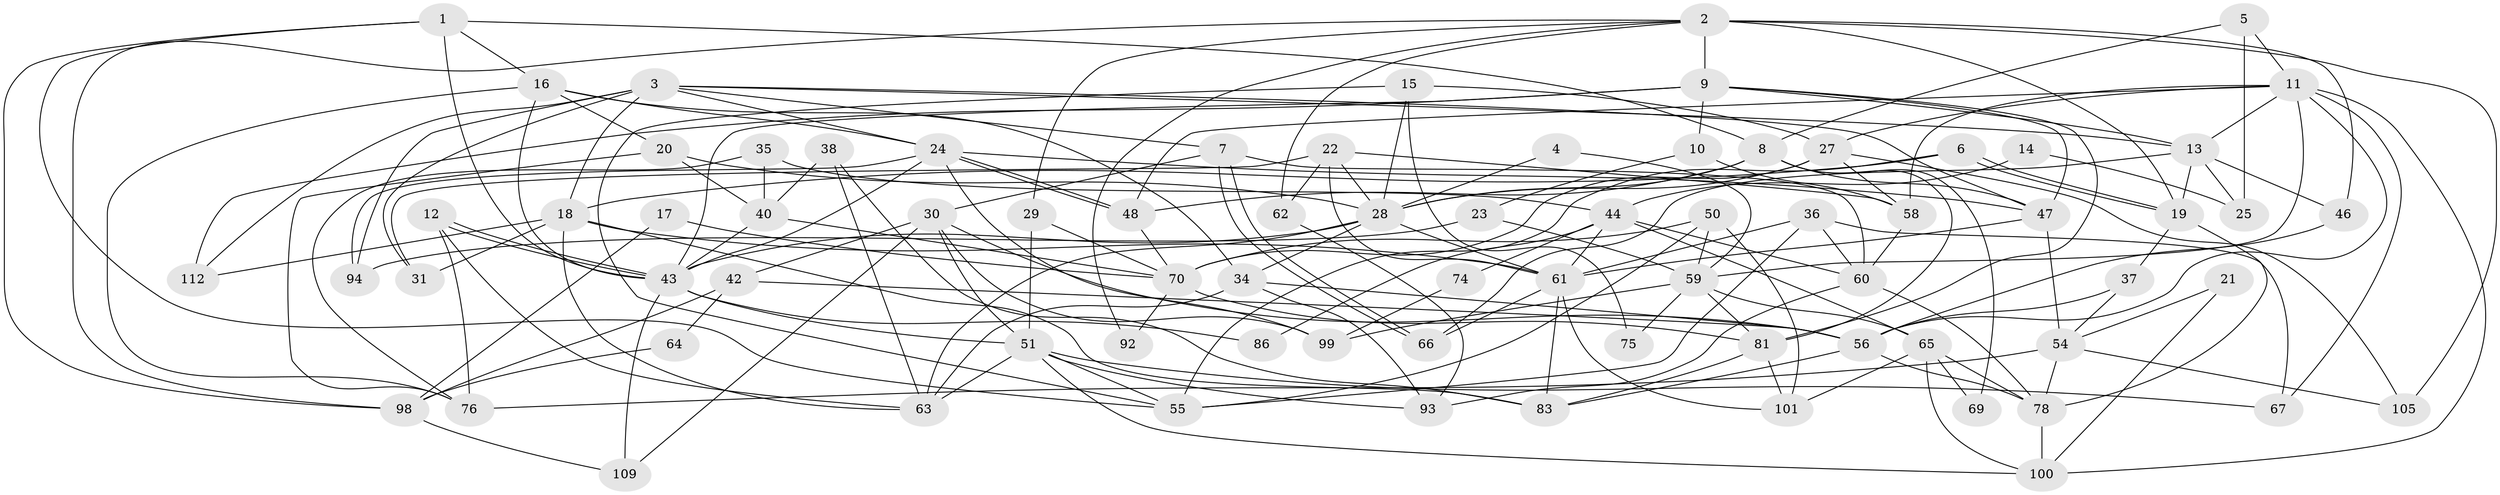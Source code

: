 // Generated by graph-tools (version 1.1) at 2025/52/02/27/25 19:52:06]
// undirected, 76 vertices, 185 edges
graph export_dot {
graph [start="1"]
  node [color=gray90,style=filled];
  1 [super="+96"];
  2 [super="+32"];
  3 [super="+87"];
  4;
  5;
  6;
  7 [super="+107"];
  8 [super="+39"];
  9 [super="+84"];
  10;
  11 [super="+85"];
  12;
  13 [super="+41"];
  14;
  15;
  16 [super="+103"];
  17;
  18 [super="+73"];
  19 [super="+80"];
  20 [super="+88"];
  21;
  22 [super="+95"];
  23 [super="+26"];
  24 [super="+71"];
  25;
  27 [super="+33"];
  28 [super="+111"];
  29;
  30 [super="+45"];
  31 [super="+49"];
  34 [super="+106"];
  35;
  36;
  37;
  38;
  40;
  42 [super="+52"];
  43 [super="+53"];
  44 [super="+102"];
  46 [super="+104"];
  47 [super="+68"];
  48;
  50 [super="+72"];
  51 [super="+57"];
  54 [super="+110"];
  55 [super="+97"];
  56 [super="+79"];
  58;
  59 [super="+82"];
  60 [super="+91"];
  61 [super="+108"];
  62;
  63 [super="+114"];
  64;
  65 [super="+113"];
  66;
  67;
  69;
  70 [super="+89"];
  74;
  75;
  76 [super="+77"];
  78;
  81 [super="+90"];
  83;
  86;
  92;
  93;
  94;
  98;
  99;
  100;
  101;
  105;
  109;
  112;
  1 -- 8;
  1 -- 98;
  1 -- 43;
  1 -- 16;
  1 -- 55;
  2 -- 19 [weight=2];
  2 -- 9;
  2 -- 29;
  2 -- 105;
  2 -- 98;
  2 -- 92;
  2 -- 62;
  2 -- 46;
  3 -- 112;
  3 -- 13;
  3 -- 7;
  3 -- 94;
  3 -- 47;
  3 -- 31;
  3 -- 18;
  3 -- 24;
  4 -- 59;
  4 -- 28;
  5 -- 8;
  5 -- 11;
  5 -- 25;
  6 -- 19;
  6 -- 19;
  6 -- 55 [weight=2];
  6 -- 18;
  7 -- 66;
  7 -- 66;
  7 -- 60;
  7 -- 30;
  8 -- 28;
  8 -- 69;
  8 -- 81;
  8 -- 48;
  8 -- 47;
  9 -- 43;
  9 -- 10;
  9 -- 112;
  9 -- 47;
  9 -- 13;
  9 -- 81;
  10 -- 58;
  10 -- 23;
  11 -- 13;
  11 -- 58;
  11 -- 100;
  11 -- 59;
  11 -- 48;
  11 -- 67;
  11 -- 56;
  11 -- 27;
  12 -- 43;
  12 -- 43;
  12 -- 76;
  12 -- 63;
  13 -- 66;
  13 -- 25;
  13 -- 46;
  13 -- 19;
  14 -- 25;
  14 -- 44;
  15 -- 28;
  15 -- 27;
  15 -- 75;
  15 -- 55;
  16 -- 20;
  16 -- 76;
  16 -- 43;
  16 -- 24;
  16 -- 34;
  17 -- 98;
  17 -- 70;
  18 -- 112;
  18 -- 83;
  18 -- 31 [weight=2];
  18 -- 61;
  18 -- 63;
  19 -- 78;
  19 -- 37;
  20 -- 28;
  20 -- 40;
  20 -- 76;
  21 -- 100;
  21 -- 54;
  22 -- 61;
  22 -- 62;
  22 -- 58;
  22 -- 28;
  22 -- 31;
  23 -- 59;
  23 -- 94;
  24 -- 48;
  24 -- 48;
  24 -- 99;
  24 -- 43;
  24 -- 94;
  24 -- 47;
  27 -- 58;
  27 -- 105;
  27 -- 70;
  27 -- 28;
  28 -- 43;
  28 -- 61;
  28 -- 63;
  28 -- 34;
  29 -- 51;
  29 -- 70;
  30 -- 42;
  30 -- 51;
  30 -- 56;
  30 -- 99;
  30 -- 109;
  34 -- 63;
  34 -- 56;
  34 -- 93;
  35 -- 76;
  35 -- 40;
  35 -- 44;
  36 -- 55;
  36 -- 67;
  36 -- 61;
  36 -- 60;
  37 -- 54;
  37 -- 56;
  38 -- 83;
  38 -- 40;
  38 -- 63;
  40 -- 43;
  40 -- 70;
  42 -- 64;
  42 -- 98;
  42 -- 56 [weight=2];
  43 -- 109;
  43 -- 86;
  43 -- 51;
  44 -- 65;
  44 -- 61;
  44 -- 86;
  44 -- 60;
  44 -- 74;
  46 -- 56;
  47 -- 54 [weight=2];
  47 -- 61;
  48 -- 70;
  50 -- 101;
  50 -- 59;
  50 -- 70;
  50 -- 55;
  51 -- 93;
  51 -- 100;
  51 -- 67;
  51 -- 55;
  51 -- 63;
  54 -- 78;
  54 -- 105;
  54 -- 76;
  56 -- 83;
  56 -- 78;
  58 -- 60;
  59 -- 75;
  59 -- 99;
  59 -- 65;
  59 -- 81;
  60 -- 78;
  60 -- 93;
  61 -- 83;
  61 -- 101;
  61 -- 66;
  62 -- 93;
  64 -- 98;
  65 -- 100;
  65 -- 101;
  65 -- 69;
  65 -- 78;
  70 -- 92;
  70 -- 81;
  74 -- 99;
  78 -- 100;
  81 -- 101;
  81 -- 83;
  98 -- 109;
}
